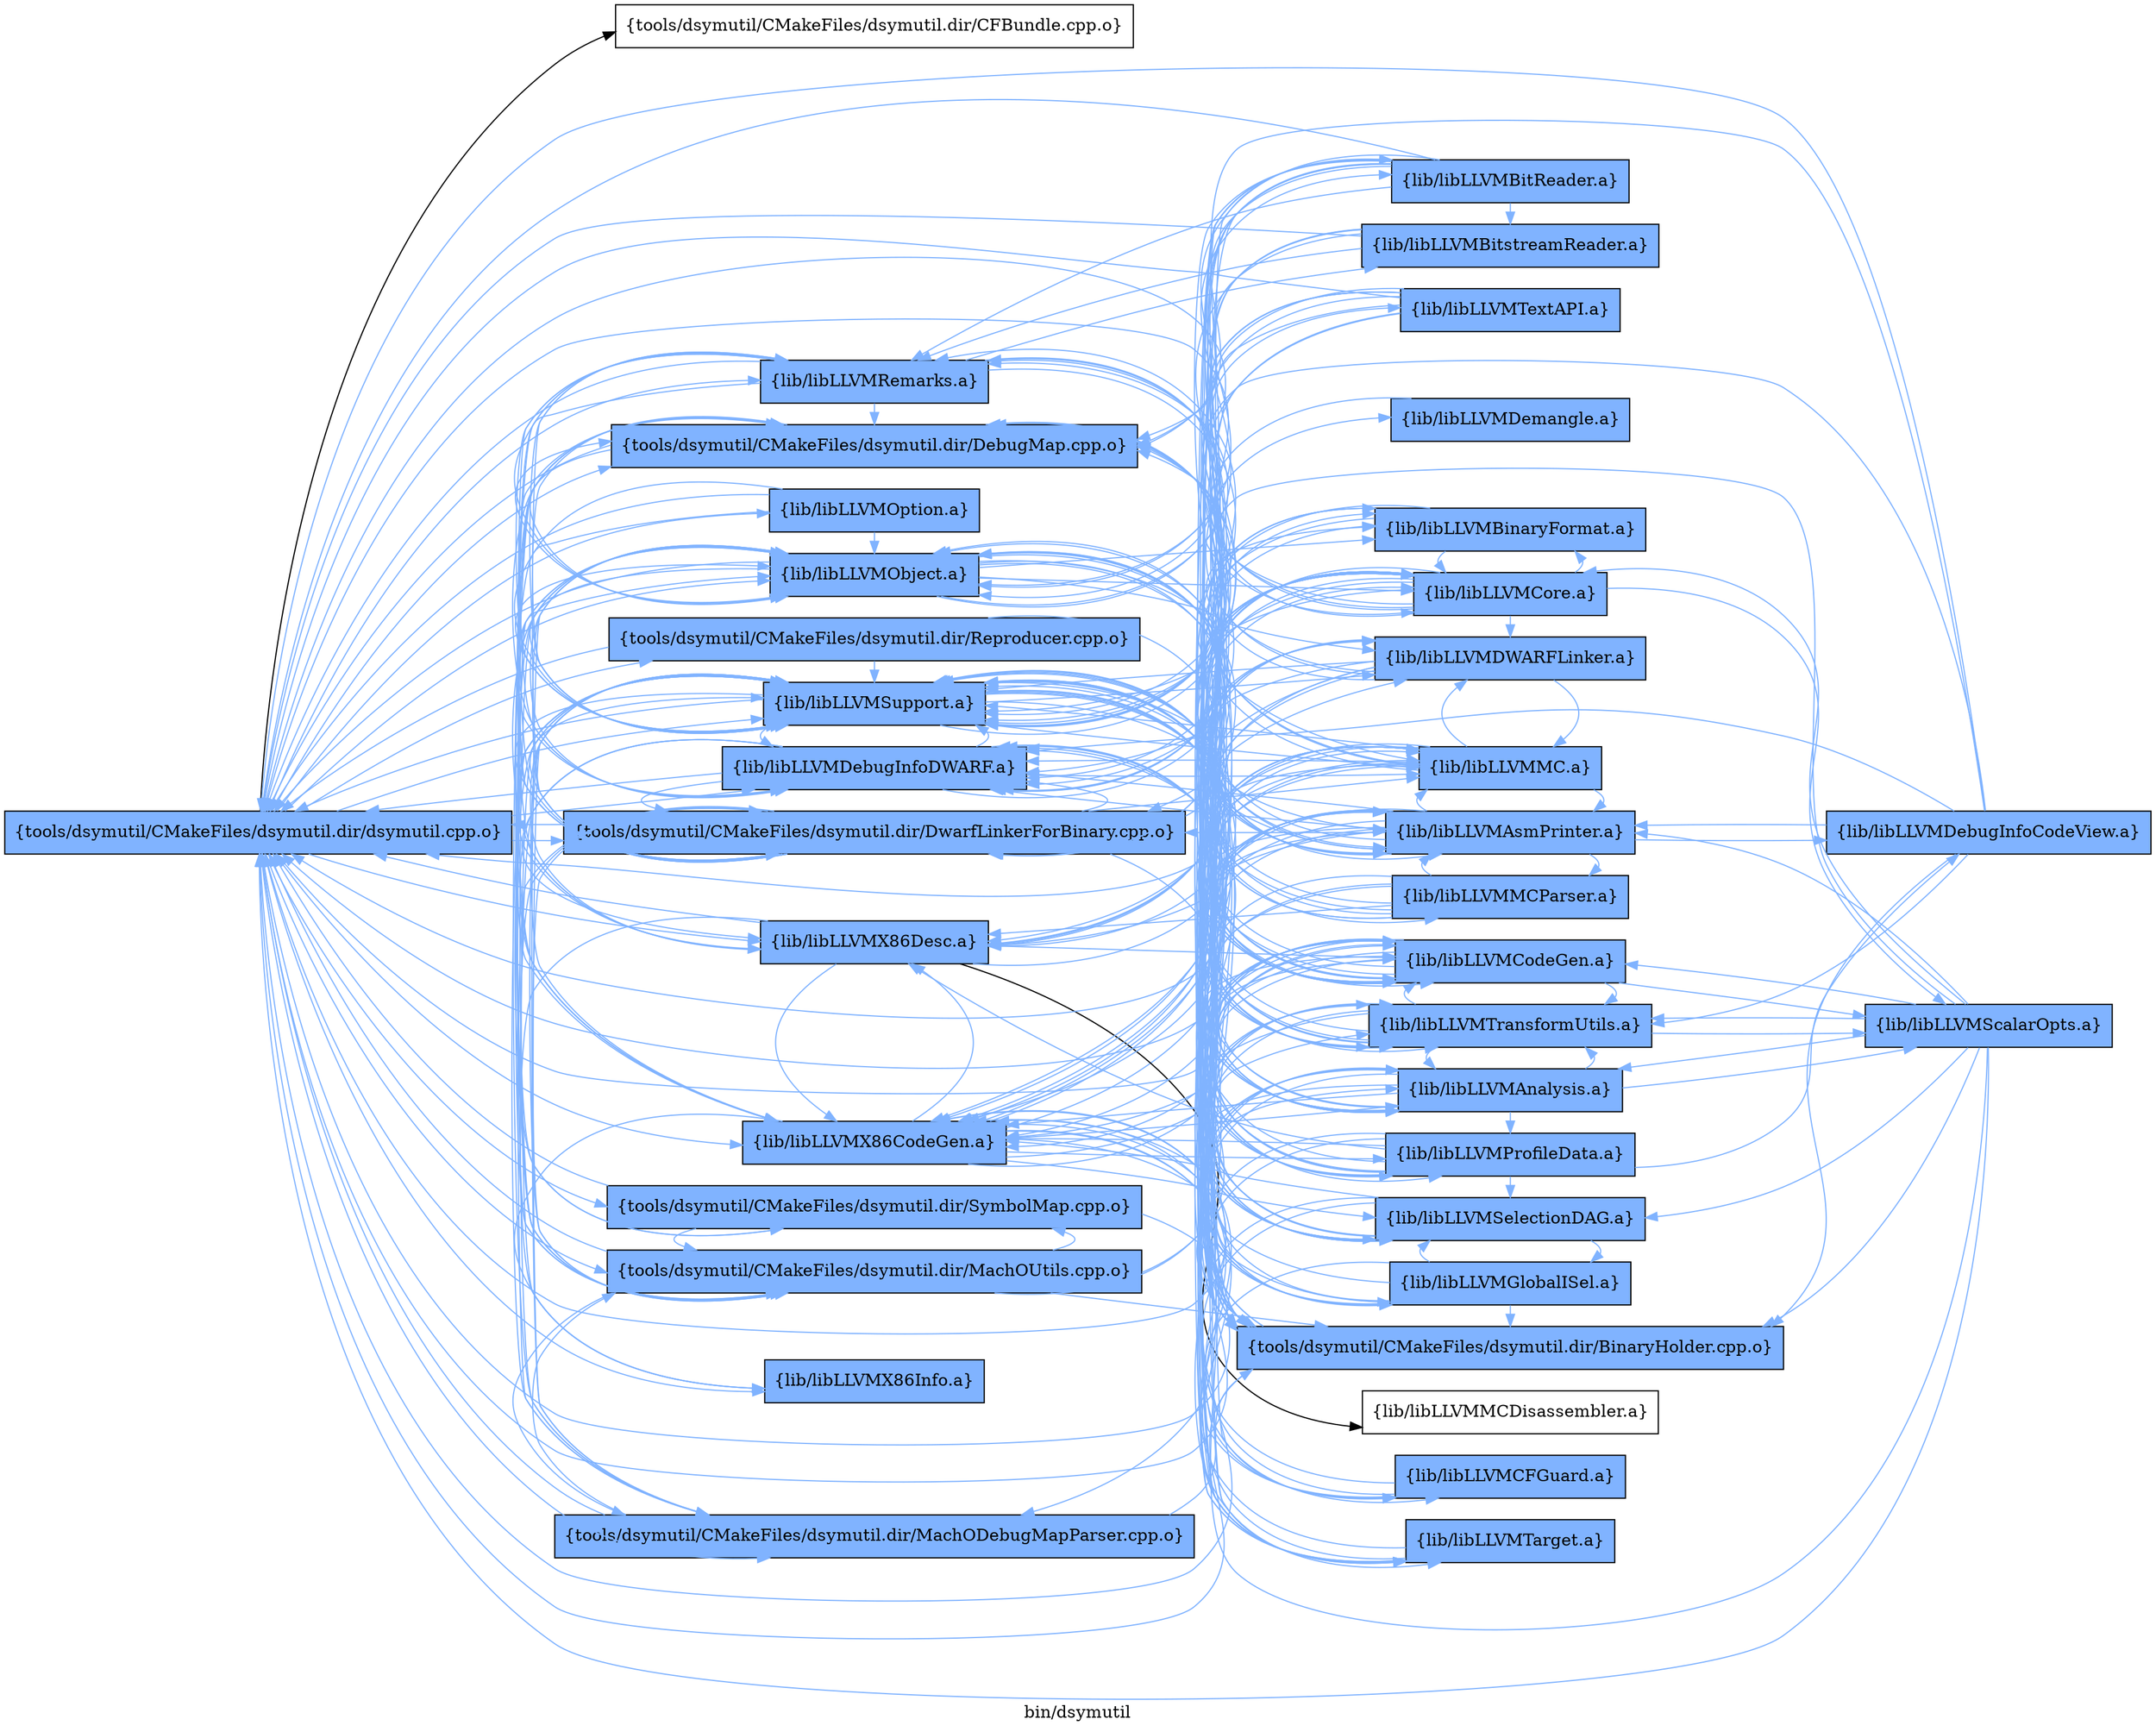 digraph "bin/dsymutil" {
	label="bin/dsymutil";
	rankdir=LR;
	{ rank=same; Node0x562d803dbce8;  }
	{ rank=same; Node0x562d803dfca8; Node0x562d803e0928; Node0x562d803e0338; Node0x562d803de718; Node0x562d803df438; Node0x562d803f6958; Node0x562d803fce48; Node0x562d803f1a48; Node0x562d803f14f8; Node0x562d803f10e8; Node0x562d803f46f8; Node0x562d803f0788; Node0x562d803f31b8; Node0x562d803f3cf8; Node0x562d803f36b8;  }
	{ rank=same; Node0x562d803dc968; Node0x562d803f0238; Node0x562d803efce8; Node0x562d803f4248; Node0x562d803f0c38; Node0x562d803ed088; Node0x562d803f2cb8; Node0x562d803f8258; Node0x562d803f6e58; Node0x562d803e33f8; Node0x562d803f73a8; Node0x562d803eac98; Node0x562d803f6a48; Node0x562d803f27b8; Node0x562d803ec098; Node0x562d803eb698; Node0x562d803f6458; Node0x562d803eb1e8; Node0x562d803f3118; Node0x562d803ec5e8;  }

	Node0x562d803dbce8 [shape=record,shape=box,group=1,style=filled,fillcolor="0.600000 0.5 1",label="{tools/dsymutil/CMakeFiles/dsymutil.dir/dsymutil.cpp.o}"];
	Node0x562d803dbce8 -> Node0x562d803dfca8;
	Node0x562d803dbce8 -> Node0x562d803e0928[color="0.600000 0.5 1"];
	Node0x562d803dbce8 -> Node0x562d803e0338[color="0.600000 0.5 1"];
	Node0x562d803dbce8 -> Node0x562d803de718[color="0.600000 0.5 1"];
	Node0x562d803dbce8 -> Node0x562d803df438[color="0.600000 0.5 1"];
	Node0x562d803dbce8 -> Node0x562d803f6958[color="0.600000 0.5 1"];
	Node0x562d803dbce8 -> Node0x562d803fce48[color="0.600000 0.5 1"];
	Node0x562d803dbce8 -> Node0x562d803f1a48[color="0.600000 0.5 1"];
	Node0x562d803dbce8 -> Node0x562d803f14f8[color="0.600000 0.5 1"];
	Node0x562d803dbce8 -> Node0x562d803f10e8[color="0.600000 0.5 1"];
	Node0x562d803dbce8 -> Node0x562d803f46f8[color="0.600000 0.5 1"];
	Node0x562d803dbce8 -> Node0x562d803f0788[color="0.600000 0.5 1"];
	Node0x562d803dbce8 -> Node0x562d803f31b8[color="0.600000 0.5 1"];
	Node0x562d803dbce8 -> Node0x562d803f3cf8[color="0.600000 0.5 1"];
	Node0x562d803dbce8 -> Node0x562d803f36b8[color="0.600000 0.5 1"];
	Node0x562d803dfca8 [shape=record,shape=box,group=0,label="{tools/dsymutil/CMakeFiles/dsymutil.dir/CFBundle.cpp.o}"];
	Node0x562d803e0928 [shape=record,shape=box,group=1,style=filled,fillcolor="0.600000 0.5 1",label="{tools/dsymutil/CMakeFiles/dsymutil.dir/DebugMap.cpp.o}"];
	Node0x562d803e0928 -> Node0x562d803dbce8[color="0.600000 0.5 1"];
	Node0x562d803e0928 -> Node0x562d803dc968[color="0.600000 0.5 1"];
	Node0x562d803e0928 -> Node0x562d803f46f8[color="0.600000 0.5 1"];
	Node0x562d803e0928 -> Node0x562d803f31b8[color="0.600000 0.5 1"];
	Node0x562d803e0338 [shape=record,shape=box,group=1,style=filled,fillcolor="0.600000 0.5 1",label="{tools/dsymutil/CMakeFiles/dsymutil.dir/DwarfLinkerForBinary.cpp.o}"];
	Node0x562d803e0338 -> Node0x562d803dbce8[color="0.600000 0.5 1"];
	Node0x562d803e0338 -> Node0x562d803dc968[color="0.600000 0.5 1"];
	Node0x562d803e0338 -> Node0x562d803e0928[color="0.600000 0.5 1"];
	Node0x562d803e0338 -> Node0x562d803df438[color="0.600000 0.5 1"];
	Node0x562d803e0338 -> Node0x562d803fce48[color="0.600000 0.5 1"];
	Node0x562d803e0338 -> Node0x562d803f46f8[color="0.600000 0.5 1"];
	Node0x562d803e0338 -> Node0x562d803f0788[color="0.600000 0.5 1"];
	Node0x562d803e0338 -> Node0x562d803f0238[color="0.600000 0.5 1"];
	Node0x562d803e0338 -> Node0x562d803efce8[color="0.600000 0.5 1"];
	Node0x562d803e0338 -> Node0x562d803f31b8[color="0.600000 0.5 1"];
	Node0x562d803e0338 -> Node0x562d803f36b8[color="0.600000 0.5 1"];
	Node0x562d803de718 [shape=record,shape=box,group=1,style=filled,fillcolor="0.600000 0.5 1",label="{tools/dsymutil/CMakeFiles/dsymutil.dir/MachODebugMapParser.cpp.o}"];
	Node0x562d803de718 -> Node0x562d803dbce8[color="0.600000 0.5 1"];
	Node0x562d803de718 -> Node0x562d803dc968[color="0.600000 0.5 1"];
	Node0x562d803de718 -> Node0x562d803e0928[color="0.600000 0.5 1"];
	Node0x562d803de718 -> Node0x562d803df438[color="0.600000 0.5 1"];
	Node0x562d803de718 -> Node0x562d803f46f8[color="0.600000 0.5 1"];
	Node0x562d803de718 -> Node0x562d803f31b8[color="0.600000 0.5 1"];
	Node0x562d803df438 [shape=record,shape=box,group=1,style=filled,fillcolor="0.600000 0.5 1",label="{tools/dsymutil/CMakeFiles/dsymutil.dir/MachOUtils.cpp.o}"];
	Node0x562d803df438 -> Node0x562d803dbce8[color="0.600000 0.5 1"];
	Node0x562d803df438 -> Node0x562d803dc968[color="0.600000 0.5 1"];
	Node0x562d803df438 -> Node0x562d803e0928[color="0.600000 0.5 1"];
	Node0x562d803df438 -> Node0x562d803e0338[color="0.600000 0.5 1"];
	Node0x562d803df438 -> Node0x562d803de718[color="0.600000 0.5 1"];
	Node0x562d803df438 -> Node0x562d803fce48[color="0.600000 0.5 1"];
	Node0x562d803df438 -> Node0x562d803f46f8[color="0.600000 0.5 1"];
	Node0x562d803df438 -> Node0x562d803efce8[color="0.600000 0.5 1"];
	Node0x562d803df438 -> Node0x562d803f4248[color="0.600000 0.5 1"];
	Node0x562d803df438 -> Node0x562d803f31b8[color="0.600000 0.5 1"];
	Node0x562d803f6958 [shape=record,shape=box,group=1,style=filled,fillcolor="0.600000 0.5 1",label="{tools/dsymutil/CMakeFiles/dsymutil.dir/Reproducer.cpp.o}"];
	Node0x562d803f6958 -> Node0x562d803dbce8[color="0.600000 0.5 1"];
	Node0x562d803f6958 -> Node0x562d803dc968[color="0.600000 0.5 1"];
	Node0x562d803f6958 -> Node0x562d803f31b8[color="0.600000 0.5 1"];
	Node0x562d803fce48 [shape=record,shape=box,group=1,style=filled,fillcolor="0.600000 0.5 1",label="{tools/dsymutil/CMakeFiles/dsymutil.dir/SymbolMap.cpp.o}"];
	Node0x562d803fce48 -> Node0x562d803dbce8[color="0.600000 0.5 1"];
	Node0x562d803fce48 -> Node0x562d803dc968[color="0.600000 0.5 1"];
	Node0x562d803fce48 -> Node0x562d803df438[color="0.600000 0.5 1"];
	Node0x562d803fce48 -> Node0x562d803f31b8[color="0.600000 0.5 1"];
	Node0x562d803f1a48 [shape=record,shape=box,group=1,style=filled,fillcolor="0.600000 0.5 1",label="{lib/libLLVMX86CodeGen.a}"];
	Node0x562d803f1a48 -> Node0x562d803f14f8[color="0.600000 0.5 1"];
	Node0x562d803f1a48 -> Node0x562d803f10e8[color="0.600000 0.5 1"];
	Node0x562d803f1a48 -> Node0x562d803f0c38[color="0.600000 0.5 1"];
	Node0x562d803f1a48 -> Node0x562d803efce8[color="0.600000 0.5 1"];
	Node0x562d803f1a48 -> Node0x562d803f4248[color="0.600000 0.5 1"];
	Node0x562d803f1a48 -> Node0x562d803f31b8[color="0.600000 0.5 1"];
	Node0x562d803f1a48 -> Node0x562d803ed088[color="0.600000 0.5 1"];
	Node0x562d803f1a48 -> Node0x562d803f2cb8[color="0.600000 0.5 1"];
	Node0x562d803f1a48 -> Node0x562d803f8258[color="0.600000 0.5 1"];
	Node0x562d803f1a48 -> Node0x562d803f6e58[color="0.600000 0.5 1"];
	Node0x562d803f1a48 -> Node0x562d803e33f8[color="0.600000 0.5 1"];
	Node0x562d803f1a48 -> Node0x562d803f73a8[color="0.600000 0.5 1"];
	Node0x562d803f1a48 -> Node0x562d803dc968[color="0.600000 0.5 1"];
	Node0x562d803f1a48 -> Node0x562d803eac98[color="0.600000 0.5 1"];
	Node0x562d803f1a48 -> Node0x562d803f6a48[color="0.600000 0.5 1"];
	Node0x562d803f14f8 [shape=record,shape=box,group=1,style=filled,fillcolor="0.600000 0.5 1",label="{lib/libLLVMX86Desc.a}"];
	Node0x562d803f14f8 -> Node0x562d803dbce8[color="0.600000 0.5 1"];
	Node0x562d803f14f8 -> Node0x562d803e0928[color="0.600000 0.5 1"];
	Node0x562d803f14f8 -> Node0x562d803efce8[color="0.600000 0.5 1"];
	Node0x562d803f14f8 -> Node0x562d803f31b8[color="0.600000 0.5 1"];
	Node0x562d803f14f8 -> Node0x562d803f1a48[color="0.600000 0.5 1"];
	Node0x562d803f14f8 -> Node0x562d803f10e8[color="0.600000 0.5 1"];
	Node0x562d803f14f8 -> Node0x562d803f27b8;
	Node0x562d803f14f8 -> Node0x562d803ec098[color="0.600000 0.5 1"];
	Node0x562d803f10e8 [shape=record,shape=box,group=1,style=filled,fillcolor="0.600000 0.5 1",label="{lib/libLLVMX86Info.a}"];
	Node0x562d803f10e8 -> Node0x562d803f31b8[color="0.600000 0.5 1"];
	Node0x562d803f46f8 [shape=record,shape=box,group=1,style=filled,fillcolor="0.600000 0.5 1",label="{lib/libLLVMObject.a}"];
	Node0x562d803f46f8 -> Node0x562d803dbce8[color="0.600000 0.5 1"];
	Node0x562d803f46f8 -> Node0x562d803dc968[color="0.600000 0.5 1"];
	Node0x562d803f46f8 -> Node0x562d803e0928[color="0.600000 0.5 1"];
	Node0x562d803f46f8 -> Node0x562d803e0338[color="0.600000 0.5 1"];
	Node0x562d803f46f8 -> Node0x562d803f31b8[color="0.600000 0.5 1"];
	Node0x562d803f46f8 -> Node0x562d803ec098[color="0.600000 0.5 1"];
	Node0x562d803f46f8 -> Node0x562d803de718[color="0.600000 0.5 1"];
	Node0x562d803f46f8 -> Node0x562d803f14f8[color="0.600000 0.5 1"];
	Node0x562d803f46f8 -> Node0x562d803f0c38[color="0.600000 0.5 1"];
	Node0x562d803f46f8 -> Node0x562d803efce8[color="0.600000 0.5 1"];
	Node0x562d803f46f8 -> Node0x562d803eb698[color="0.600000 0.5 1"];
	Node0x562d803f46f8 -> Node0x562d803ed088[color="0.600000 0.5 1"];
	Node0x562d803f46f8 -> Node0x562d803f1a48[color="0.600000 0.5 1"];
	Node0x562d803f46f8 -> Node0x562d803f0238[color="0.600000 0.5 1"];
	Node0x562d803f46f8 -> Node0x562d803f6458[color="0.600000 0.5 1"];
	Node0x562d803f46f8 -> Node0x562d803f0788[color="0.600000 0.5 1"];
	Node0x562d803f46f8 -> Node0x562d803eb1e8[color="0.600000 0.5 1"];
	Node0x562d803f0788 [shape=record,shape=box,group=1,style=filled,fillcolor="0.600000 0.5 1",label="{lib/libLLVMDebugInfoDWARF.a}"];
	Node0x562d803f0788 -> Node0x562d803f31b8[color="0.600000 0.5 1"];
	Node0x562d803f0788 -> Node0x562d803ec098[color="0.600000 0.5 1"];
	Node0x562d803f0788 -> Node0x562d803dbce8[color="0.600000 0.5 1"];
	Node0x562d803f0788 -> Node0x562d803dc968[color="0.600000 0.5 1"];
	Node0x562d803f0788 -> Node0x562d803e0928[color="0.600000 0.5 1"];
	Node0x562d803f0788 -> Node0x562d803e0338[color="0.600000 0.5 1"];
	Node0x562d803f0788 -> Node0x562d803de718[color="0.600000 0.5 1"];
	Node0x562d803f0788 -> Node0x562d803f0c38[color="0.600000 0.5 1"];
	Node0x562d803f0788 -> Node0x562d803f46f8[color="0.600000 0.5 1"];
	Node0x562d803f0788 -> Node0x562d803f14f8[color="0.600000 0.5 1"];
	Node0x562d803f0788 -> Node0x562d803efce8[color="0.600000 0.5 1"];
	Node0x562d803f0788 -> Node0x562d803f1a48[color="0.600000 0.5 1"];
	Node0x562d803f31b8 [shape=record,shape=box,group=1,style=filled,fillcolor="0.600000 0.5 1",label="{lib/libLLVMSupport.a}"];
	Node0x562d803f31b8 -> Node0x562d803dbce8[color="0.600000 0.5 1"];
	Node0x562d803f31b8 -> Node0x562d803dc968[color="0.600000 0.5 1"];
	Node0x562d803f31b8 -> Node0x562d803f1a48[color="0.600000 0.5 1"];
	Node0x562d803f31b8 -> Node0x562d803f46f8[color="0.600000 0.5 1"];
	Node0x562d803f31b8 -> Node0x562d803f0c38[color="0.600000 0.5 1"];
	Node0x562d803f31b8 -> Node0x562d803f4248[color="0.600000 0.5 1"];
	Node0x562d803f31b8 -> Node0x562d803f0788[color="0.600000 0.5 1"];
	Node0x562d803f31b8 -> Node0x562d803efce8[color="0.600000 0.5 1"];
	Node0x562d803f31b8 -> Node0x562d803e0928[color="0.600000 0.5 1"];
	Node0x562d803f31b8 -> Node0x562d803e0338[color="0.600000 0.5 1"];
	Node0x562d803f31b8 -> Node0x562d803f0238[color="0.600000 0.5 1"];
	Node0x562d803f31b8 -> Node0x562d803de718[color="0.600000 0.5 1"];
	Node0x562d803f31b8 -> Node0x562d803f14f8[color="0.600000 0.5 1"];
	Node0x562d803f31b8 -> Node0x562d803f36b8[color="0.600000 0.5 1"];
	Node0x562d803f31b8 -> Node0x562d803df438[color="0.600000 0.5 1"];
	Node0x562d803f31b8 -> Node0x562d803f6a48[color="0.600000 0.5 1"];
	Node0x562d803f31b8 -> Node0x562d803f3118[color="0.600000 0.5 1"];
	Node0x562d803f31b8 -> Node0x562d803eac98[color="0.600000 0.5 1"];
	Node0x562d803f3cf8 [shape=record,shape=box,group=1,style=filled,fillcolor="0.600000 0.5 1",label="{lib/libLLVMOption.a}"];
	Node0x562d803f3cf8 -> Node0x562d803f1a48[color="0.600000 0.5 1"];
	Node0x562d803f3cf8 -> Node0x562d803f31b8[color="0.600000 0.5 1"];
	Node0x562d803f3cf8 -> Node0x562d803dbce8[color="0.600000 0.5 1"];
	Node0x562d803f3cf8 -> Node0x562d803f46f8[color="0.600000 0.5 1"];
	Node0x562d803f36b8 [shape=record,shape=box,group=1,style=filled,fillcolor="0.600000 0.5 1",label="{lib/libLLVMRemarks.a}"];
	Node0x562d803f36b8 -> Node0x562d803f0788[color="0.600000 0.5 1"];
	Node0x562d803f36b8 -> Node0x562d803f31b8[color="0.600000 0.5 1"];
	Node0x562d803f36b8 -> Node0x562d803dbce8[color="0.600000 0.5 1"];
	Node0x562d803f36b8 -> Node0x562d803dc968[color="0.600000 0.5 1"];
	Node0x562d803f36b8 -> Node0x562d803e0338[color="0.600000 0.5 1"];
	Node0x562d803f36b8 -> Node0x562d803e0928[color="0.600000 0.5 1"];
	Node0x562d803f36b8 -> Node0x562d803f46f8[color="0.600000 0.5 1"];
	Node0x562d803f36b8 -> Node0x562d803ec5e8[color="0.600000 0.5 1"];
	Node0x562d803f36b8 -> Node0x562d803df438[color="0.600000 0.5 1"];
	Node0x562d803f36b8 -> Node0x562d803f4248[color="0.600000 0.5 1"];
	Node0x562d803f36b8 -> Node0x562d803efce8[color="0.600000 0.5 1"];
	Node0x562d803f36b8 -> Node0x562d803f0c38[color="0.600000 0.5 1"];
	Node0x562d803dc968 [shape=record,shape=box,group=1,style=filled,fillcolor="0.600000 0.5 1",label="{tools/dsymutil/CMakeFiles/dsymutil.dir/BinaryHolder.cpp.o}"];
	Node0x562d803dc968 -> Node0x562d803dbce8[color="0.600000 0.5 1"];
	Node0x562d803dc968 -> Node0x562d803f46f8[color="0.600000 0.5 1"];
	Node0x562d803dc968 -> Node0x562d803f31b8[color="0.600000 0.5 1"];
	Node0x562d803f0238 [shape=record,shape=box,group=1,style=filled,fillcolor="0.600000 0.5 1",label="{lib/libLLVMDWARFLinker.a}"];
	Node0x562d803f0238 -> Node0x562d803dbce8[color="0.600000 0.5 1"];
	Node0x562d803f0238 -> Node0x562d803dc968[color="0.600000 0.5 1"];
	Node0x562d803f0238 -> Node0x562d803e0928[color="0.600000 0.5 1"];
	Node0x562d803f0238 -> Node0x562d803e0338[color="0.600000 0.5 1"];
	Node0x562d803f0238 -> Node0x562d803f1a48[color="0.600000 0.5 1"];
	Node0x562d803f0238 -> Node0x562d803f0c38[color="0.600000 0.5 1"];
	Node0x562d803f0238 -> Node0x562d803f0788[color="0.600000 0.5 1"];
	Node0x562d803f0238 -> Node0x562d803f31b8[color="0.600000 0.5 1"];
	Node0x562d803f0238 -> Node0x562d803f4248[color="0.600000 0.5 1"];
	Node0x562d803f0238 -> Node0x562d803ec098[color="0.600000 0.5 1"];
	Node0x562d803f0238 -> Node0x562d803f14f8[color="0.600000 0.5 1"];
	Node0x562d803f0238 -> Node0x562d803efce8[color="0.600000 0.5 1"];
	Node0x562d803efce8 [shape=record,shape=box,group=1,style=filled,fillcolor="0.600000 0.5 1",label="{lib/libLLVMMC.a}"];
	Node0x562d803efce8 -> Node0x562d803f14f8[color="0.600000 0.5 1"];
	Node0x562d803efce8 -> Node0x562d803f31b8[color="0.600000 0.5 1"];
	Node0x562d803efce8 -> Node0x562d803dbce8[color="0.600000 0.5 1"];
	Node0x562d803efce8 -> Node0x562d803dc968[color="0.600000 0.5 1"];
	Node0x562d803efce8 -> Node0x562d803f0c38[color="0.600000 0.5 1"];
	Node0x562d803efce8 -> Node0x562d803e0928[color="0.600000 0.5 1"];
	Node0x562d803efce8 -> Node0x562d803f0788[color="0.600000 0.5 1"];
	Node0x562d803efce8 -> Node0x562d803f0238[color="0.600000 0.5 1"];
	Node0x562d803efce8 -> Node0x562d803f1a48[color="0.600000 0.5 1"];
	Node0x562d803efce8 -> Node0x562d803ec098[color="0.600000 0.5 1"];
	Node0x562d803f4248 [shape=record,shape=box,group=1,style=filled,fillcolor="0.600000 0.5 1",label="{lib/libLLVMCodeGen.a}"];
	Node0x562d803f4248 -> Node0x562d803f1a48[color="0.600000 0.5 1"];
	Node0x562d803f4248 -> Node0x562d803ed088[color="0.600000 0.5 1"];
	Node0x562d803f4248 -> Node0x562d803f31b8[color="0.600000 0.5 1"];
	Node0x562d803f4248 -> Node0x562d803f6e58[color="0.600000 0.5 1"];
	Node0x562d803f4248 -> Node0x562d803f0238[color="0.600000 0.5 1"];
	Node0x562d803f4248 -> Node0x562d803efce8[color="0.600000 0.5 1"];
	Node0x562d803f4248 -> Node0x562d803f0c38[color="0.600000 0.5 1"];
	Node0x562d803f4248 -> Node0x562d803f6a48[color="0.600000 0.5 1"];
	Node0x562d803f4248 -> Node0x562d803e0928[color="0.600000 0.5 1"];
	Node0x562d803f4248 -> Node0x562d803f14f8[color="0.600000 0.5 1"];
	Node0x562d803f4248 -> Node0x562d803f2cb8[color="0.600000 0.5 1"];
	Node0x562d803f4248 -> Node0x562d803dbce8[color="0.600000 0.5 1"];
	Node0x562d803f4248 -> Node0x562d803dc968[color="0.600000 0.5 1"];
	Node0x562d803f4248 -> Node0x562d803f0788[color="0.600000 0.5 1"];
	Node0x562d803f4248 -> Node0x562d803f46f8[color="0.600000 0.5 1"];
	Node0x562d803f4248 -> Node0x562d803de718[color="0.600000 0.5 1"];
	Node0x562d803f4248 -> Node0x562d803eac98[color="0.600000 0.5 1"];
	Node0x562d803f4248 -> Node0x562d803f5a58[color="0.600000 0.5 1"];
	Node0x562d803f0c38 [shape=record,shape=box,group=1,style=filled,fillcolor="0.600000 0.5 1",label="{lib/libLLVMAsmPrinter.a}"];
	Node0x562d803f0c38 -> Node0x562d803dbce8[color="0.600000 0.5 1"];
	Node0x562d803f0c38 -> Node0x562d803e0928[color="0.600000 0.5 1"];
	Node0x562d803f0c38 -> Node0x562d803f1a48[color="0.600000 0.5 1"];
	Node0x562d803f0c38 -> Node0x562d803f14f8[color="0.600000 0.5 1"];
	Node0x562d803f0c38 -> Node0x562d803efce8[color="0.600000 0.5 1"];
	Node0x562d803f0c38 -> Node0x562d803f4248[color="0.600000 0.5 1"];
	Node0x562d803f0c38 -> Node0x562d803f36b8[color="0.600000 0.5 1"];
	Node0x562d803f0c38 -> Node0x562d803f31b8[color="0.600000 0.5 1"];
	Node0x562d803f0c38 -> Node0x562d803ed088[color="0.600000 0.5 1"];
	Node0x562d803f0c38 -> Node0x562d803f2cb8[color="0.600000 0.5 1"];
	Node0x562d803f0c38 -> Node0x562d803f6e58[color="0.600000 0.5 1"];
	Node0x562d803f0c38 -> Node0x562d803ec098[color="0.600000 0.5 1"];
	Node0x562d803f0c38 -> Node0x562d803f6458[color="0.600000 0.5 1"];
	Node0x562d803f0c38 -> Node0x562d803e0338[color="0.600000 0.5 1"];
	Node0x562d803f0c38 -> Node0x562d803f0788[color="0.600000 0.5 1"];
	Node0x562d803f0c38 -> Node0x562d803eeb18[color="0.600000 0.5 1"];
	Node0x562d803ed088 [shape=record,shape=box,group=1,style=filled,fillcolor="0.600000 0.5 1",label="{lib/libLLVMCore.a}"];
	Node0x562d803ed088 -> Node0x562d803f31b8[color="0.600000 0.5 1"];
	Node0x562d803ed088 -> Node0x562d803dbce8[color="0.600000 0.5 1"];
	Node0x562d803ed088 -> Node0x562d803f1a48[color="0.600000 0.5 1"];
	Node0x562d803ed088 -> Node0x562d803f0c38[color="0.600000 0.5 1"];
	Node0x562d803ed088 -> Node0x562d803f0788[color="0.600000 0.5 1"];
	Node0x562d803ed088 -> Node0x562d803f4248[color="0.600000 0.5 1"];
	Node0x562d803ed088 -> Node0x562d803f8258[color="0.600000 0.5 1"];
	Node0x562d803ed088 -> Node0x562d803f6e58[color="0.600000 0.5 1"];
	Node0x562d803ed088 -> Node0x562d803ec098[color="0.600000 0.5 1"];
	Node0x562d803ed088 -> Node0x562d803f14f8[color="0.600000 0.5 1"];
	Node0x562d803ed088 -> Node0x562d803f6a48[color="0.600000 0.5 1"];
	Node0x562d803ed088 -> Node0x562d803dc968[color="0.600000 0.5 1"];
	Node0x562d803ed088 -> Node0x562d803f73a8[color="0.600000 0.5 1"];
	Node0x562d803ed088 -> Node0x562d803e0928[color="0.600000 0.5 1"];
	Node0x562d803ed088 -> Node0x562d803f36b8[color="0.600000 0.5 1"];
	Node0x562d803ed088 -> Node0x562d803eb698[color="0.600000 0.5 1"];
	Node0x562d803ed088 -> Node0x562d803f0238[color="0.600000 0.5 1"];
	Node0x562d803ed088 -> Node0x562d803f5a58[color="0.600000 0.5 1"];
	Node0x562d803f2cb8 [shape=record,shape=box,group=1,style=filled,fillcolor="0.600000 0.5 1",label="{lib/libLLVMTarget.a}"];
	Node0x562d803f2cb8 -> Node0x562d803f1a48[color="0.600000 0.5 1"];
	Node0x562d803f2cb8 -> Node0x562d803f0c38[color="0.600000 0.5 1"];
	Node0x562d803f2cb8 -> Node0x562d803efce8[color="0.600000 0.5 1"];
	Node0x562d803f2cb8 -> Node0x562d803f31b8[color="0.600000 0.5 1"];
	Node0x562d803f2cb8 -> Node0x562d803ed088[color="0.600000 0.5 1"];
	Node0x562d803f2cb8 -> Node0x562d803f0238[color="0.600000 0.5 1"];
	Node0x562d803f2cb8 -> Node0x562d803f4248[color="0.600000 0.5 1"];
	Node0x562d803f2cb8 -> Node0x562d803f6e58[color="0.600000 0.5 1"];
	Node0x562d803f8258 [shape=record,shape=box,group=1,style=filled,fillcolor="0.600000 0.5 1",label="{lib/libLLVMSelectionDAG.a}"];
	Node0x562d803f8258 -> Node0x562d803f1a48[color="0.600000 0.5 1"];
	Node0x562d803f8258 -> Node0x562d803f31b8[color="0.600000 0.5 1"];
	Node0x562d803f8258 -> Node0x562d803f4248[color="0.600000 0.5 1"];
	Node0x562d803f8258 -> Node0x562d803ed088[color="0.600000 0.5 1"];
	Node0x562d803f8258 -> Node0x562d803f6e58[color="0.600000 0.5 1"];
	Node0x562d803f8258 -> Node0x562d803efce8[color="0.600000 0.5 1"];
	Node0x562d803f8258 -> Node0x562d803f0c38[color="0.600000 0.5 1"];
	Node0x562d803f8258 -> Node0x562d803f0788[color="0.600000 0.5 1"];
	Node0x562d803f8258 -> Node0x562d803e33f8[color="0.600000 0.5 1"];
	Node0x562d803f8258 -> Node0x562d803f2cb8[color="0.600000 0.5 1"];
	Node0x562d803f8258 -> Node0x562d803f6a48[color="0.600000 0.5 1"];
	Node0x562d803f8258 -> Node0x562d803dbce8[color="0.600000 0.5 1"];
	Node0x562d803f8258 -> Node0x562d803f46f8[color="0.600000 0.5 1"];
	Node0x562d803f6e58 [shape=record,shape=box,group=1,style=filled,fillcolor="0.600000 0.5 1",label="{lib/libLLVMAnalysis.a}"];
	Node0x562d803f6e58 -> Node0x562d803f1a48[color="0.600000 0.5 1"];
	Node0x562d803f6e58 -> Node0x562d803f4248[color="0.600000 0.5 1"];
	Node0x562d803f6e58 -> Node0x562d803f31b8[color="0.600000 0.5 1"];
	Node0x562d803f6e58 -> Node0x562d803ed088[color="0.600000 0.5 1"];
	Node0x562d803f6e58 -> Node0x562d803dbce8[color="0.600000 0.5 1"];
	Node0x562d803f6e58 -> Node0x562d803dc968[color="0.600000 0.5 1"];
	Node0x562d803f6e58 -> Node0x562d803f6a48[color="0.600000 0.5 1"];
	Node0x562d803f6e58 -> Node0x562d803f8258[color="0.600000 0.5 1"];
	Node0x562d803f6e58 -> Node0x562d803e33f8[color="0.600000 0.5 1"];
	Node0x562d803f6e58 -> Node0x562d803f0c38[color="0.600000 0.5 1"];
	Node0x562d803f6e58 -> Node0x562d803f5a58[color="0.600000 0.5 1"];
	Node0x562d803f6e58 -> Node0x562d803eac98[color="0.600000 0.5 1"];
	Node0x562d803f6e58 -> Node0x562d803f0238[color="0.600000 0.5 1"];
	Node0x562d803f6e58 -> Node0x562d803f46f8[color="0.600000 0.5 1"];
	Node0x562d803e33f8 [shape=record,shape=box,group=1,style=filled,fillcolor="0.600000 0.5 1",label="{lib/libLLVMGlobalISel.a}"];
	Node0x562d803e33f8 -> Node0x562d803f1a48[color="0.600000 0.5 1"];
	Node0x562d803e33f8 -> Node0x562d803f31b8[color="0.600000 0.5 1"];
	Node0x562d803e33f8 -> Node0x562d803f4248[color="0.600000 0.5 1"];
	Node0x562d803e33f8 -> Node0x562d803ed088[color="0.600000 0.5 1"];
	Node0x562d803e33f8 -> Node0x562d803f0c38[color="0.600000 0.5 1"];
	Node0x562d803e33f8 -> Node0x562d803efce8[color="0.600000 0.5 1"];
	Node0x562d803e33f8 -> Node0x562d803f2cb8[color="0.600000 0.5 1"];
	Node0x562d803e33f8 -> Node0x562d803f8258[color="0.600000 0.5 1"];
	Node0x562d803e33f8 -> Node0x562d803f6e58[color="0.600000 0.5 1"];
	Node0x562d803e33f8 -> Node0x562d803dc968[color="0.600000 0.5 1"];
	Node0x562d803e33f8 -> Node0x562d803f6a48[color="0.600000 0.5 1"];
	Node0x562d803f73a8 [shape=record,shape=box,group=1,style=filled,fillcolor="0.600000 0.5 1",label="{lib/libLLVMCFGuard.a}"];
	Node0x562d803f73a8 -> Node0x562d803f1a48[color="0.600000 0.5 1"];
	Node0x562d803f73a8 -> Node0x562d803ed088[color="0.600000 0.5 1"];
	Node0x562d803f73a8 -> Node0x562d803f31b8[color="0.600000 0.5 1"];
	Node0x562d803eac98 [shape=record,shape=box,group=1,style=filled,fillcolor="0.600000 0.5 1",label="{lib/libLLVMProfileData.a}"];
	Node0x562d803eac98 -> Node0x562d803dbce8[color="0.600000 0.5 1"];
	Node0x562d803eac98 -> Node0x562d803dc968[color="0.600000 0.5 1"];
	Node0x562d803eac98 -> Node0x562d803f1a48[color="0.600000 0.5 1"];
	Node0x562d803eac98 -> Node0x562d803f46f8[color="0.600000 0.5 1"];
	Node0x562d803eac98 -> Node0x562d803f4248[color="0.600000 0.5 1"];
	Node0x562d803eac98 -> Node0x562d803f31b8[color="0.600000 0.5 1"];
	Node0x562d803eac98 -> Node0x562d803ed088[color="0.600000 0.5 1"];
	Node0x562d803eac98 -> Node0x562d803e0928[color="0.600000 0.5 1"];
	Node0x562d803eac98 -> Node0x562d803f14f8[color="0.600000 0.5 1"];
	Node0x562d803eac98 -> Node0x562d803f0788[color="0.600000 0.5 1"];
	Node0x562d803eac98 -> Node0x562d803f8258[color="0.600000 0.5 1"];
	Node0x562d803eac98 -> Node0x562d803efce8[color="0.600000 0.5 1"];
	Node0x562d803eac98 -> Node0x562d803eeb18[color="0.600000 0.5 1"];
	Node0x562d803f6a48 [shape=record,shape=box,group=1,style=filled,fillcolor="0.600000 0.5 1",label="{lib/libLLVMTransformUtils.a}"];
	Node0x562d803f6a48 -> Node0x562d803dc968[color="0.600000 0.5 1"];
	Node0x562d803f6a48 -> Node0x562d803f1a48[color="0.600000 0.5 1"];
	Node0x562d803f6a48 -> Node0x562d803f31b8[color="0.600000 0.5 1"];
	Node0x562d803f6a48 -> Node0x562d803f4248[color="0.600000 0.5 1"];
	Node0x562d803f6a48 -> Node0x562d803ed088[color="0.600000 0.5 1"];
	Node0x562d803f6a48 -> Node0x562d803f6e58[color="0.600000 0.5 1"];
	Node0x562d803f6a48 -> Node0x562d803f5a58[color="0.600000 0.5 1"];
	Node0x562d803f6a48 -> Node0x562d803dbce8[color="0.600000 0.5 1"];
	Node0x562d803f6a48 -> Node0x562d803f0c38[color="0.600000 0.5 1"];
	Node0x562d803f6a48 -> Node0x562d803f8258[color="0.600000 0.5 1"];
	Node0x562d803f6a48 -> Node0x562d803f73a8[color="0.600000 0.5 1"];
	Node0x562d803f6a48 -> Node0x562d803f0788[color="0.600000 0.5 1"];
	Node0x562d803f6a48 -> Node0x562d803f46f8[color="0.600000 0.5 1"];
	Node0x562d803f6a48 -> Node0x562d803f36b8[color="0.600000 0.5 1"];
	Node0x562d803f27b8 [shape=record,shape=box,group=0,label="{lib/libLLVMMCDisassembler.a}"];
	Node0x562d803ec098 [shape=record,shape=box,group=1,style=filled,fillcolor="0.600000 0.5 1",label="{lib/libLLVMBinaryFormat.a}"];
	Node0x562d803ec098 -> Node0x562d803ed088[color="0.600000 0.5 1"];
	Node0x562d803ec098 -> Node0x562d803f0788[color="0.600000 0.5 1"];
	Node0x562d803ec098 -> Node0x562d803f31b8[color="0.600000 0.5 1"];
	Node0x562d803ec098 -> Node0x562d803dc968[color="0.600000 0.5 1"];
	Node0x562d803f6458 [shape=record,shape=box,group=1,style=filled,fillcolor="0.600000 0.5 1",label="{lib/libLLVMMCParser.a}"];
	Node0x562d803f6458 -> Node0x562d803dbce8[color="0.600000 0.5 1"];
	Node0x562d803f6458 -> Node0x562d803dc968[color="0.600000 0.5 1"];
	Node0x562d803f6458 -> Node0x562d803e0928[color="0.600000 0.5 1"];
	Node0x562d803f6458 -> Node0x562d803f1a48[color="0.600000 0.5 1"];
	Node0x562d803f6458 -> Node0x562d803f0c38[color="0.600000 0.5 1"];
	Node0x562d803f6458 -> Node0x562d803f0238[color="0.600000 0.5 1"];
	Node0x562d803f6458 -> Node0x562d803efce8[color="0.600000 0.5 1"];
	Node0x562d803f6458 -> Node0x562d803f46f8[color="0.600000 0.5 1"];
	Node0x562d803f6458 -> Node0x562d803f31b8[color="0.600000 0.5 1"];
	Node0x562d803f6458 -> Node0x562d803f14f8[color="0.600000 0.5 1"];
	Node0x562d803eeb18 [shape=record,shape=box,group=1,style=filled,fillcolor="0.600000 0.5 1",label="{lib/libLLVMDebugInfoCodeView.a}"];
	Node0x562d803eeb18 -> Node0x562d803dbce8[color="0.600000 0.5 1"];
	Node0x562d803eeb18 -> Node0x562d803f46f8[color="0.600000 0.5 1"];
	Node0x562d803eeb18 -> Node0x562d803f31b8[color="0.600000 0.5 1"];
	Node0x562d803eeb18 -> Node0x562d803f0c38[color="0.600000 0.5 1"];
	Node0x562d803eeb18 -> Node0x562d803f0788[color="0.600000 0.5 1"];
	Node0x562d803eeb18 -> Node0x562d803dc968[color="0.600000 0.5 1"];
	Node0x562d803eeb18 -> Node0x562d803f6a48[color="0.600000 0.5 1"];
	Node0x562d803eb698 [shape=record,shape=box,group=1,style=filled,fillcolor="0.600000 0.5 1",label="{lib/libLLVMBitReader.a}"];
	Node0x562d803eb698 -> Node0x562d803dbce8[color="0.600000 0.5 1"];
	Node0x562d803eb698 -> Node0x562d803dc968[color="0.600000 0.5 1"];
	Node0x562d803eb698 -> Node0x562d803e0928[color="0.600000 0.5 1"];
	Node0x562d803eb698 -> Node0x562d803e0338[color="0.600000 0.5 1"];
	Node0x562d803eb698 -> Node0x562d803f1a48[color="0.600000 0.5 1"];
	Node0x562d803eb698 -> Node0x562d803f0c38[color="0.600000 0.5 1"];
	Node0x562d803eb698 -> Node0x562d803f46f8[color="0.600000 0.5 1"];
	Node0x562d803eb698 -> Node0x562d803f0788[color="0.600000 0.5 1"];
	Node0x562d803eb698 -> Node0x562d803f4248[color="0.600000 0.5 1"];
	Node0x562d803eb698 -> Node0x562d803f36b8[color="0.600000 0.5 1"];
	Node0x562d803eb698 -> Node0x562d803f31b8[color="0.600000 0.5 1"];
	Node0x562d803eb698 -> Node0x562d803ed088[color="0.600000 0.5 1"];
	Node0x562d803eb698 -> Node0x562d803f6e58[color="0.600000 0.5 1"];
	Node0x562d803eb698 -> Node0x562d803ec5e8[color="0.600000 0.5 1"];
	Node0x562d803eb1e8 [shape=record,shape=box,group=1,style=filled,fillcolor="0.600000 0.5 1",label="{lib/libLLVMTextAPI.a}"];
	Node0x562d803eb1e8 -> Node0x562d803f31b8[color="0.600000 0.5 1"];
	Node0x562d803eb1e8 -> Node0x562d803dbce8[color="0.600000 0.5 1"];
	Node0x562d803eb1e8 -> Node0x562d803dc968[color="0.600000 0.5 1"];
	Node0x562d803eb1e8 -> Node0x562d803e0928[color="0.600000 0.5 1"];
	Node0x562d803eb1e8 -> Node0x562d803f46f8[color="0.600000 0.5 1"];
	Node0x562d803eb1e8 -> Node0x562d803f4248[color="0.600000 0.5 1"];
	Node0x562d803eb1e8 -> Node0x562d803f0788[color="0.600000 0.5 1"];
	Node0x562d803eb1e8 -> Node0x562d803f6a48[color="0.600000 0.5 1"];
	Node0x562d803eb1e8 -> Node0x562d803f14f8[color="0.600000 0.5 1"];
	Node0x562d803f5a58 [shape=record,shape=box,group=1,style=filled,fillcolor="0.600000 0.5 1",label="{lib/libLLVMScalarOpts.a}"];
	Node0x562d803f5a58 -> Node0x562d803f1a48[color="0.600000 0.5 1"];
	Node0x562d803f5a58 -> Node0x562d803f4248[color="0.600000 0.5 1"];
	Node0x562d803f5a58 -> Node0x562d803f31b8[color="0.600000 0.5 1"];
	Node0x562d803f5a58 -> Node0x562d803ed088[color="0.600000 0.5 1"];
	Node0x562d803f5a58 -> Node0x562d803f6a48[color="0.600000 0.5 1"];
	Node0x562d803f5a58 -> Node0x562d803f6e58[color="0.600000 0.5 1"];
	Node0x562d803f5a58 -> Node0x562d803dc968[color="0.600000 0.5 1"];
	Node0x562d803f5a58 -> Node0x562d803f0c38[color="0.600000 0.5 1"];
	Node0x562d803f5a58 -> Node0x562d803f8258[color="0.600000 0.5 1"];
	Node0x562d803f5a58 -> Node0x562d803dbce8[color="0.600000 0.5 1"];
	Node0x562d803ec5e8 [shape=record,shape=box,group=1,style=filled,fillcolor="0.600000 0.5 1",label="{lib/libLLVMBitstreamReader.a}"];
	Node0x562d803ec5e8 -> Node0x562d803dbce8[color="0.600000 0.5 1"];
	Node0x562d803ec5e8 -> Node0x562d803e0928[color="0.600000 0.5 1"];
	Node0x562d803ec5e8 -> Node0x562d803e0338[color="0.600000 0.5 1"];
	Node0x562d803ec5e8 -> Node0x562d803f0788[color="0.600000 0.5 1"];
	Node0x562d803ec5e8 -> Node0x562d803f36b8[color="0.600000 0.5 1"];
	Node0x562d803ec5e8 -> Node0x562d803f31b8[color="0.600000 0.5 1"];
	Node0x562d803f3118 [shape=record,shape=box,group=1,style=filled,fillcolor="0.600000 0.5 1",label="{lib/libLLVMDemangle.a}"];
	Node0x562d803f3118 -> Node0x562d803f31b8[color="0.600000 0.5 1"];
}
